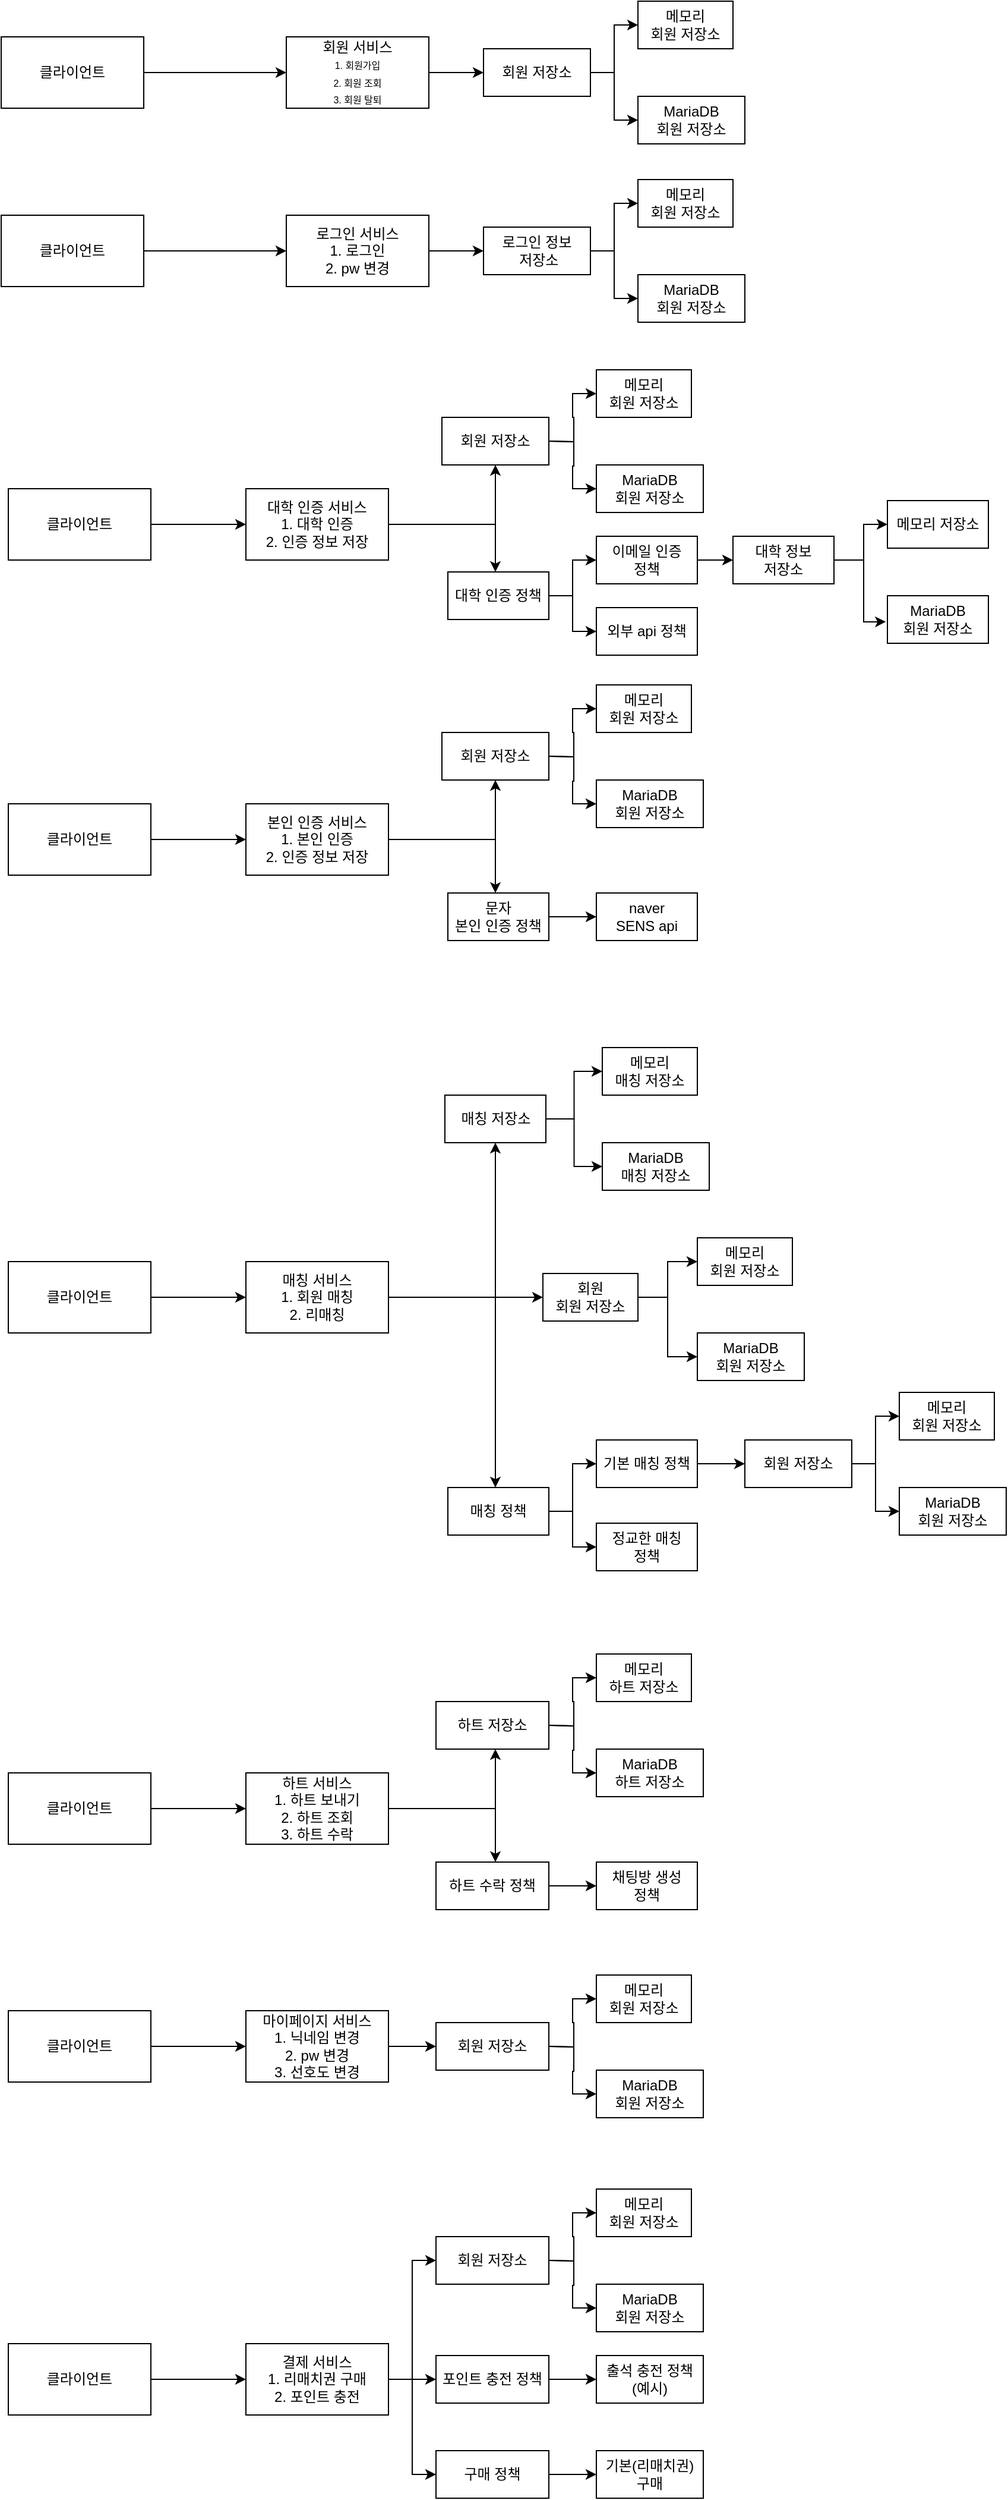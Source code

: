 <mxfile version="21.0.10" type="github">
  <diagram name="페이지-1" id="IaQ0nFC6grKGDQCxVfy8">
    <mxGraphModel dx="1154" dy="527" grid="1" gridSize="10" guides="1" tooltips="1" connect="1" arrows="1" fold="1" page="1" pageScale="1" pageWidth="827" pageHeight="1169" math="0" shadow="0">
      <root>
        <mxCell id="0" />
        <mxCell id="1" parent="0" />
        <mxCell id="eg75PlXAf295uik4Qz2r-2" style="edgeStyle=orthogonalEdgeStyle;rounded=0;orthogonalLoop=1;jettySize=auto;html=1;" parent="1" source="eg75PlXAf295uik4Qz2r-3" target="eg75PlXAf295uik4Qz2r-5" edge="1">
          <mxGeometry relative="1" as="geometry">
            <mxPoint x="314.0" y="70" as="targetPoint" />
          </mxGeometry>
        </mxCell>
        <mxCell id="eg75PlXAf295uik4Qz2r-3" value="클라이언트" style="rounded=0;whiteSpace=wrap;html=1;" parent="1" vertex="1">
          <mxGeometry x="34" y="40" width="120" height="60" as="geometry" />
        </mxCell>
        <mxCell id="eg75PlXAf295uik4Qz2r-4" style="edgeStyle=orthogonalEdgeStyle;rounded=0;orthogonalLoop=1;jettySize=auto;html=1;" parent="1" source="eg75PlXAf295uik4Qz2r-5" target="eg75PlXAf295uik4Qz2r-6" edge="1">
          <mxGeometry relative="1" as="geometry">
            <mxPoint x="514" y="70" as="targetPoint" />
          </mxGeometry>
        </mxCell>
        <mxCell id="eg75PlXAf295uik4Qz2r-5" value="회원 서비스&lt;br&gt;&lt;font style=&quot;font-size: 8px;&quot;&gt;1. 회원가입&lt;br style=&quot;font-size: 8px;&quot;&gt;2. 회원 조회&lt;br style=&quot;font-size: 8px;&quot;&gt;3. 회원 탈퇴&lt;/font&gt;" style="rounded=0;whiteSpace=wrap;html=1;" parent="1" vertex="1">
          <mxGeometry x="274.0" y="40" width="120" height="60" as="geometry" />
        </mxCell>
        <mxCell id="pke9fNTr7LH3xoYUGxx9-25" style="edgeStyle=orthogonalEdgeStyle;rounded=0;orthogonalLoop=1;jettySize=auto;html=1;entryX=0;entryY=0.5;entryDx=0;entryDy=0;" parent="1" source="eg75PlXAf295uik4Qz2r-6" target="eg75PlXAf295uik4Qz2r-10" edge="1">
          <mxGeometry relative="1" as="geometry" />
        </mxCell>
        <mxCell id="pke9fNTr7LH3xoYUGxx9-27" style="edgeStyle=orthogonalEdgeStyle;rounded=0;orthogonalLoop=1;jettySize=auto;html=1;entryX=0;entryY=0.5;entryDx=0;entryDy=0;" parent="1" source="eg75PlXAf295uik4Qz2r-6" target="eg75PlXAf295uik4Qz2r-8" edge="1">
          <mxGeometry relative="1" as="geometry" />
        </mxCell>
        <mxCell id="eg75PlXAf295uik4Qz2r-6" value="회원 저장소" style="rounded=0;whiteSpace=wrap;html=1;" parent="1" vertex="1">
          <mxGeometry x="440" y="50" width="90" height="40" as="geometry" />
        </mxCell>
        <mxCell id="eg75PlXAf295uik4Qz2r-8" value="MariaDB&lt;br&gt;회원 저장소" style="rounded=0;whiteSpace=wrap;html=1;" parent="1" vertex="1">
          <mxGeometry x="570" y="90" width="90" height="40" as="geometry" />
        </mxCell>
        <mxCell id="eg75PlXAf295uik4Qz2r-10" value="메모리&lt;br&gt;회원 저장소" style="rounded=0;whiteSpace=wrap;html=1;" parent="1" vertex="1">
          <mxGeometry x="570" y="10" width="80" height="40" as="geometry" />
        </mxCell>
        <mxCell id="pke9fNTr7LH3xoYUGxx9-28" style="edgeStyle=orthogonalEdgeStyle;rounded=0;orthogonalLoop=1;jettySize=auto;html=1;" parent="1" source="pke9fNTr7LH3xoYUGxx9-29" target="pke9fNTr7LH3xoYUGxx9-31" edge="1">
          <mxGeometry relative="1" as="geometry">
            <mxPoint x="314.0" y="220" as="targetPoint" />
          </mxGeometry>
        </mxCell>
        <mxCell id="pke9fNTr7LH3xoYUGxx9-29" value="클라이언트" style="rounded=0;whiteSpace=wrap;html=1;" parent="1" vertex="1">
          <mxGeometry x="34" y="190" width="120" height="60" as="geometry" />
        </mxCell>
        <mxCell id="pke9fNTr7LH3xoYUGxx9-30" style="edgeStyle=orthogonalEdgeStyle;rounded=0;orthogonalLoop=1;jettySize=auto;html=1;" parent="1" source="pke9fNTr7LH3xoYUGxx9-31" target="pke9fNTr7LH3xoYUGxx9-34" edge="1">
          <mxGeometry relative="1" as="geometry">
            <mxPoint x="514" y="220" as="targetPoint" />
          </mxGeometry>
        </mxCell>
        <mxCell id="pke9fNTr7LH3xoYUGxx9-31" value="로그인 서비스&lt;br&gt;1. 로그인&lt;br&gt;2. pw 변경" style="rounded=0;whiteSpace=wrap;html=1;" parent="1" vertex="1">
          <mxGeometry x="274.0" y="190" width="120" height="60" as="geometry" />
        </mxCell>
        <mxCell id="pke9fNTr7LH3xoYUGxx9-32" style="edgeStyle=orthogonalEdgeStyle;rounded=0;orthogonalLoop=1;jettySize=auto;html=1;entryX=0;entryY=0.5;entryDx=0;entryDy=0;" parent="1" source="pke9fNTr7LH3xoYUGxx9-34" target="pke9fNTr7LH3xoYUGxx9-36" edge="1">
          <mxGeometry relative="1" as="geometry" />
        </mxCell>
        <mxCell id="pke9fNTr7LH3xoYUGxx9-33" style="edgeStyle=orthogonalEdgeStyle;rounded=0;orthogonalLoop=1;jettySize=auto;html=1;entryX=0;entryY=0.5;entryDx=0;entryDy=0;" parent="1" source="pke9fNTr7LH3xoYUGxx9-34" target="pke9fNTr7LH3xoYUGxx9-35" edge="1">
          <mxGeometry relative="1" as="geometry" />
        </mxCell>
        <mxCell id="pke9fNTr7LH3xoYUGxx9-34" value="로그인 정보&lt;br&gt;&amp;nbsp;저장소" style="rounded=0;whiteSpace=wrap;html=1;" parent="1" vertex="1">
          <mxGeometry x="440" y="200" width="90" height="40" as="geometry" />
        </mxCell>
        <mxCell id="pke9fNTr7LH3xoYUGxx9-35" value="MariaDB&lt;br&gt;회원 저장소" style="rounded=0;whiteSpace=wrap;html=1;" parent="1" vertex="1">
          <mxGeometry x="570" y="240" width="90" height="40" as="geometry" />
        </mxCell>
        <mxCell id="pke9fNTr7LH3xoYUGxx9-36" value="메모리&lt;br&gt;회원 저장소" style="rounded=0;whiteSpace=wrap;html=1;" parent="1" vertex="1">
          <mxGeometry x="570" y="160" width="80" height="40" as="geometry" />
        </mxCell>
        <mxCell id="pke9fNTr7LH3xoYUGxx9-37" style="edgeStyle=orthogonalEdgeStyle;rounded=0;orthogonalLoop=1;jettySize=auto;html=1;" parent="1" source="pke9fNTr7LH3xoYUGxx9-38" target="pke9fNTr7LH3xoYUGxx9-40" edge="1">
          <mxGeometry relative="1" as="geometry">
            <mxPoint x="320.0" y="450" as="targetPoint" />
          </mxGeometry>
        </mxCell>
        <mxCell id="pke9fNTr7LH3xoYUGxx9-38" value="클라이언트" style="rounded=0;whiteSpace=wrap;html=1;" parent="1" vertex="1">
          <mxGeometry x="40" y="420" width="120" height="60" as="geometry" />
        </mxCell>
        <mxCell id="pke9fNTr7LH3xoYUGxx9-47" value="" style="edgeStyle=orthogonalEdgeStyle;rounded=0;orthogonalLoop=1;jettySize=auto;html=1;" parent="1" source="pke9fNTr7LH3xoYUGxx9-40" target="pke9fNTr7LH3xoYUGxx9-46" edge="1">
          <mxGeometry relative="1" as="geometry">
            <Array as="points">
              <mxPoint x="450" y="450" />
            </Array>
          </mxGeometry>
        </mxCell>
        <mxCell id="pke9fNTr7LH3xoYUGxx9-50" style="edgeStyle=orthogonalEdgeStyle;rounded=0;orthogonalLoop=1;jettySize=auto;html=1;" parent="1" source="pke9fNTr7LH3xoYUGxx9-40" edge="1">
          <mxGeometry relative="1" as="geometry">
            <mxPoint x="450" y="400" as="targetPoint" />
            <Array as="points">
              <mxPoint x="450" y="450" />
            </Array>
          </mxGeometry>
        </mxCell>
        <mxCell id="pke9fNTr7LH3xoYUGxx9-40" value="대학 인증 서비스&lt;br&gt;1. 대학 인증&lt;br&gt;2. 인증 정보 저장" style="rounded=0;whiteSpace=wrap;html=1;" parent="1" vertex="1">
          <mxGeometry x="240.0" y="420" width="120" height="60" as="geometry" />
        </mxCell>
        <mxCell id="pke9fNTr7LH3xoYUGxx9-54" style="edgeStyle=orthogonalEdgeStyle;rounded=0;orthogonalLoop=1;jettySize=auto;html=1;entryX=0;entryY=0.5;entryDx=0;entryDy=0;" parent="1" source="pke9fNTr7LH3xoYUGxx9-46" target="pke9fNTr7LH3xoYUGxx9-56" edge="1">
          <mxGeometry relative="1" as="geometry">
            <mxPoint x="560" y="510" as="targetPoint" />
          </mxGeometry>
        </mxCell>
        <mxCell id="pke9fNTr7LH3xoYUGxx9-65" style="edgeStyle=orthogonalEdgeStyle;rounded=0;orthogonalLoop=1;jettySize=auto;html=1;entryX=0;entryY=0.5;entryDx=0;entryDy=0;" parent="1" source="pke9fNTr7LH3xoYUGxx9-46" target="pke9fNTr7LH3xoYUGxx9-64" edge="1">
          <mxGeometry relative="1" as="geometry" />
        </mxCell>
        <mxCell id="pke9fNTr7LH3xoYUGxx9-46" value="대학 인증 정책" style="rounded=0;whiteSpace=wrap;html=1;" parent="1" vertex="1">
          <mxGeometry x="410" y="490" width="85" height="40" as="geometry" />
        </mxCell>
        <mxCell id="pke9fNTr7LH3xoYUGxx9-51" value="회원 저장소" style="rounded=0;whiteSpace=wrap;html=1;" parent="1" vertex="1">
          <mxGeometry x="405" y="360" width="90" height="40" as="geometry" />
        </mxCell>
        <mxCell id="pke9fNTr7LH3xoYUGxx9-58" style="edgeStyle=orthogonalEdgeStyle;rounded=0;orthogonalLoop=1;jettySize=auto;html=1;entryX=0;entryY=0.5;entryDx=0;entryDy=0;" parent="1" source="pke9fNTr7LH3xoYUGxx9-56" target="pke9fNTr7LH3xoYUGxx9-57" edge="1">
          <mxGeometry relative="1" as="geometry" />
        </mxCell>
        <mxCell id="pke9fNTr7LH3xoYUGxx9-56" value="이메일 인증 &lt;br&gt;정책" style="rounded=0;whiteSpace=wrap;html=1;" parent="1" vertex="1">
          <mxGeometry x="535" y="460" width="85" height="40" as="geometry" />
        </mxCell>
        <mxCell id="pke9fNTr7LH3xoYUGxx9-71" style="edgeStyle=orthogonalEdgeStyle;rounded=0;orthogonalLoop=1;jettySize=auto;html=1;entryX=0;entryY=0.5;entryDx=0;entryDy=0;" parent="1" source="pke9fNTr7LH3xoYUGxx9-57" target="pke9fNTr7LH3xoYUGxx9-70" edge="1">
          <mxGeometry relative="1" as="geometry">
            <Array as="points">
              <mxPoint x="760" y="480" />
              <mxPoint x="760" y="450" />
            </Array>
          </mxGeometry>
        </mxCell>
        <mxCell id="pke9fNTr7LH3xoYUGxx9-57" value="대학 정보 &lt;br&gt;저장소" style="rounded=0;whiteSpace=wrap;html=1;" parent="1" vertex="1">
          <mxGeometry x="650" y="460" width="85" height="40" as="geometry" />
        </mxCell>
        <mxCell id="pke9fNTr7LH3xoYUGxx9-64" value="외부 api 정책" style="rounded=0;whiteSpace=wrap;html=1;" parent="1" vertex="1">
          <mxGeometry x="535" y="520" width="85" height="40" as="geometry" />
        </mxCell>
        <mxCell id="pke9fNTr7LH3xoYUGxx9-66" style="edgeStyle=orthogonalEdgeStyle;rounded=0;orthogonalLoop=1;jettySize=auto;html=1;entryX=0;entryY=0.5;entryDx=0;entryDy=0;" parent="1" target="pke9fNTr7LH3xoYUGxx9-69" edge="1">
          <mxGeometry relative="1" as="geometry">
            <mxPoint x="495" y="380" as="sourcePoint" />
          </mxGeometry>
        </mxCell>
        <mxCell id="pke9fNTr7LH3xoYUGxx9-67" style="edgeStyle=orthogonalEdgeStyle;rounded=0;orthogonalLoop=1;jettySize=auto;html=1;entryX=0;entryY=0.5;entryDx=0;entryDy=0;" parent="1" target="pke9fNTr7LH3xoYUGxx9-68" edge="1">
          <mxGeometry relative="1" as="geometry">
            <mxPoint x="495" y="380" as="sourcePoint" />
          </mxGeometry>
        </mxCell>
        <mxCell id="pke9fNTr7LH3xoYUGxx9-68" value="MariaDB&lt;br&gt;회원 저장소" style="rounded=0;whiteSpace=wrap;html=1;" parent="1" vertex="1">
          <mxGeometry x="535" y="400" width="90" height="40" as="geometry" />
        </mxCell>
        <mxCell id="pke9fNTr7LH3xoYUGxx9-69" value="메모리&lt;br&gt;회원 저장소" style="rounded=0;whiteSpace=wrap;html=1;" parent="1" vertex="1">
          <mxGeometry x="535" y="320" width="80" height="40" as="geometry" />
        </mxCell>
        <mxCell id="pke9fNTr7LH3xoYUGxx9-70" value="메모리 저장소" style="rounded=0;whiteSpace=wrap;html=1;" parent="1" vertex="1">
          <mxGeometry x="780" y="430" width="85" height="40" as="geometry" />
        </mxCell>
        <mxCell id="pke9fNTr7LH3xoYUGxx9-73" style="edgeStyle=orthogonalEdgeStyle;rounded=0;orthogonalLoop=1;jettySize=auto;html=1;" parent="1" source="pke9fNTr7LH3xoYUGxx9-74" target="pke9fNTr7LH3xoYUGxx9-77" edge="1">
          <mxGeometry relative="1" as="geometry">
            <mxPoint x="320.0" y="715" as="targetPoint" />
          </mxGeometry>
        </mxCell>
        <mxCell id="pke9fNTr7LH3xoYUGxx9-74" value="클라이언트" style="rounded=0;whiteSpace=wrap;html=1;" parent="1" vertex="1">
          <mxGeometry x="40" y="685" width="120" height="60" as="geometry" />
        </mxCell>
        <mxCell id="pke9fNTr7LH3xoYUGxx9-75" value="" style="edgeStyle=orthogonalEdgeStyle;rounded=0;orthogonalLoop=1;jettySize=auto;html=1;" parent="1" source="pke9fNTr7LH3xoYUGxx9-77" target="pke9fNTr7LH3xoYUGxx9-80" edge="1">
          <mxGeometry relative="1" as="geometry">
            <Array as="points">
              <mxPoint x="450" y="715" />
            </Array>
          </mxGeometry>
        </mxCell>
        <mxCell id="pke9fNTr7LH3xoYUGxx9-76" style="edgeStyle=orthogonalEdgeStyle;rounded=0;orthogonalLoop=1;jettySize=auto;html=1;" parent="1" source="pke9fNTr7LH3xoYUGxx9-77" edge="1">
          <mxGeometry relative="1" as="geometry">
            <mxPoint x="450" y="665" as="targetPoint" />
            <Array as="points">
              <mxPoint x="450" y="715" />
            </Array>
          </mxGeometry>
        </mxCell>
        <mxCell id="pke9fNTr7LH3xoYUGxx9-77" value="본인 인증 서비스&lt;br&gt;1. 본인 인증&lt;br&gt;2. 인증 정보 저장" style="rounded=0;whiteSpace=wrap;html=1;" parent="1" vertex="1">
          <mxGeometry x="240.0" y="685" width="120" height="60" as="geometry" />
        </mxCell>
        <mxCell id="pke9fNTr7LH3xoYUGxx9-78" style="edgeStyle=orthogonalEdgeStyle;rounded=0;orthogonalLoop=1;jettySize=auto;html=1;entryX=0;entryY=0.5;entryDx=0;entryDy=0;" parent="1" source="pke9fNTr7LH3xoYUGxx9-80" target="pke9fNTr7LH3xoYUGxx9-83" edge="1">
          <mxGeometry relative="1" as="geometry">
            <mxPoint x="560" y="775" as="targetPoint" />
          </mxGeometry>
        </mxCell>
        <mxCell id="pke9fNTr7LH3xoYUGxx9-80" value="문자&lt;br&gt;본인 인증 정책" style="rounded=0;whiteSpace=wrap;html=1;" parent="1" vertex="1">
          <mxGeometry x="410" y="760" width="85" height="40" as="geometry" />
        </mxCell>
        <mxCell id="pke9fNTr7LH3xoYUGxx9-81" value="회원 저장소" style="rounded=0;whiteSpace=wrap;html=1;" parent="1" vertex="1">
          <mxGeometry x="405" y="625" width="90" height="40" as="geometry" />
        </mxCell>
        <mxCell id="pke9fNTr7LH3xoYUGxx9-83" value="naver&lt;br&gt;SENS api" style="rounded=0;whiteSpace=wrap;html=1;" parent="1" vertex="1">
          <mxGeometry x="535" y="760" width="85" height="40" as="geometry" />
        </mxCell>
        <mxCell id="pke9fNTr7LH3xoYUGxx9-88" style="edgeStyle=orthogonalEdgeStyle;rounded=0;orthogonalLoop=1;jettySize=auto;html=1;entryX=0;entryY=0.5;entryDx=0;entryDy=0;" parent="1" target="pke9fNTr7LH3xoYUGxx9-91" edge="1">
          <mxGeometry relative="1" as="geometry">
            <mxPoint x="495" y="645" as="sourcePoint" />
          </mxGeometry>
        </mxCell>
        <mxCell id="pke9fNTr7LH3xoYUGxx9-89" style="edgeStyle=orthogonalEdgeStyle;rounded=0;orthogonalLoop=1;jettySize=auto;html=1;entryX=0;entryY=0.5;entryDx=0;entryDy=0;" parent="1" target="pke9fNTr7LH3xoYUGxx9-90" edge="1">
          <mxGeometry relative="1" as="geometry">
            <mxPoint x="495" y="645" as="sourcePoint" />
          </mxGeometry>
        </mxCell>
        <mxCell id="pke9fNTr7LH3xoYUGxx9-90" value="MariaDB&lt;br&gt;회원 저장소" style="rounded=0;whiteSpace=wrap;html=1;" parent="1" vertex="1">
          <mxGeometry x="535" y="665" width="90" height="40" as="geometry" />
        </mxCell>
        <mxCell id="pke9fNTr7LH3xoYUGxx9-91" value="메모리&lt;br&gt;회원 저장소" style="rounded=0;whiteSpace=wrap;html=1;" parent="1" vertex="1">
          <mxGeometry x="535" y="585" width="80" height="40" as="geometry" />
        </mxCell>
        <mxCell id="8y2OHgFhRxUhLRQ5Q3VP-16" style="edgeStyle=orthogonalEdgeStyle;rounded=0;orthogonalLoop=1;jettySize=auto;html=1;" edge="1" source="8y2OHgFhRxUhLRQ5Q3VP-17" target="8y2OHgFhRxUhLRQ5Q3VP-20" parent="1">
          <mxGeometry relative="1" as="geometry">
            <mxPoint x="320.0" y="1100" as="targetPoint" />
          </mxGeometry>
        </mxCell>
        <mxCell id="8y2OHgFhRxUhLRQ5Q3VP-17" value="클라이언트" style="rounded=0;whiteSpace=wrap;html=1;" vertex="1" parent="1">
          <mxGeometry x="40" y="1070" width="120" height="60" as="geometry" />
        </mxCell>
        <mxCell id="8y2OHgFhRxUhLRQ5Q3VP-126" style="edgeStyle=orthogonalEdgeStyle;rounded=0;orthogonalLoop=1;jettySize=auto;html=1;exitX=1;exitY=0.5;exitDx=0;exitDy=0;entryX=0;entryY=0.5;entryDx=0;entryDy=0;" edge="1" parent="1" source="8y2OHgFhRxUhLRQ5Q3VP-20" target="8y2OHgFhRxUhLRQ5Q3VP-125">
          <mxGeometry relative="1" as="geometry" />
        </mxCell>
        <mxCell id="8y2OHgFhRxUhLRQ5Q3VP-138" style="edgeStyle=orthogonalEdgeStyle;rounded=0;orthogonalLoop=1;jettySize=auto;html=1;exitX=1;exitY=0.5;exitDx=0;exitDy=0;entryX=0.5;entryY=1;entryDx=0;entryDy=0;" edge="1" parent="1" source="8y2OHgFhRxUhLRQ5Q3VP-20" target="8y2OHgFhRxUhLRQ5Q3VP-106">
          <mxGeometry relative="1" as="geometry">
            <Array as="points">
              <mxPoint x="450" y="1100" />
            </Array>
          </mxGeometry>
        </mxCell>
        <mxCell id="8y2OHgFhRxUhLRQ5Q3VP-140" style="edgeStyle=orthogonalEdgeStyle;rounded=0;orthogonalLoop=1;jettySize=auto;html=1;exitX=1;exitY=0.5;exitDx=0;exitDy=0;" edge="1" parent="1" source="8y2OHgFhRxUhLRQ5Q3VP-20" target="8y2OHgFhRxUhLRQ5Q3VP-80">
          <mxGeometry relative="1" as="geometry">
            <Array as="points">
              <mxPoint x="450" y="1100" />
            </Array>
          </mxGeometry>
        </mxCell>
        <mxCell id="8y2OHgFhRxUhLRQ5Q3VP-20" value="매칭 서비스&lt;br&gt;1. 회원 매칭&lt;br&gt;2. 리매칭" style="rounded=0;whiteSpace=wrap;html=1;" vertex="1" parent="1">
          <mxGeometry x="240.0" y="1070" width="120" height="60" as="geometry" />
        </mxCell>
        <mxCell id="8y2OHgFhRxUhLRQ5Q3VP-59" value="MariaDB&lt;br&gt;회원 저장소" style="rounded=0;whiteSpace=wrap;html=1;" vertex="1" parent="1">
          <mxGeometry x="780" y="510" width="85" height="40" as="geometry" />
        </mxCell>
        <mxCell id="8y2OHgFhRxUhLRQ5Q3VP-72" style="edgeStyle=orthogonalEdgeStyle;rounded=0;orthogonalLoop=1;jettySize=auto;html=1;entryX=-0.016;entryY=0.547;entryDx=0;entryDy=0;entryPerimeter=0;" edge="1" parent="1" target="8y2OHgFhRxUhLRQ5Q3VP-59">
          <mxGeometry relative="1" as="geometry">
            <mxPoint x="735" y="480" as="sourcePoint" />
            <mxPoint x="775" y="510" as="targetPoint" />
            <Array as="points">
              <mxPoint x="760" y="480" />
              <mxPoint x="760" y="532" />
              <mxPoint x="770" y="532" />
            </Array>
          </mxGeometry>
        </mxCell>
        <mxCell id="8y2OHgFhRxUhLRQ5Q3VP-79" style="edgeStyle=orthogonalEdgeStyle;rounded=0;orthogonalLoop=1;jettySize=auto;html=1;entryX=0;entryY=0.5;entryDx=0;entryDy=0;" edge="1" source="8y2OHgFhRxUhLRQ5Q3VP-80" target="8y2OHgFhRxUhLRQ5Q3VP-81" parent="1">
          <mxGeometry relative="1" as="geometry">
            <mxPoint x="560" y="1265" as="targetPoint" />
          </mxGeometry>
        </mxCell>
        <mxCell id="8y2OHgFhRxUhLRQ5Q3VP-102" style="edgeStyle=orthogonalEdgeStyle;rounded=0;orthogonalLoop=1;jettySize=auto;html=1;exitX=1;exitY=0.5;exitDx=0;exitDy=0;entryX=0;entryY=0.5;entryDx=0;entryDy=0;" edge="1" parent="1" source="8y2OHgFhRxUhLRQ5Q3VP-80" target="8y2OHgFhRxUhLRQ5Q3VP-90">
          <mxGeometry relative="1" as="geometry" />
        </mxCell>
        <mxCell id="8y2OHgFhRxUhLRQ5Q3VP-80" value="매칭 정책" style="rounded=0;whiteSpace=wrap;html=1;" vertex="1" parent="1">
          <mxGeometry x="410" y="1260" width="85" height="40" as="geometry" />
        </mxCell>
        <mxCell id="8y2OHgFhRxUhLRQ5Q3VP-81" value="정교한 매칭 &lt;br&gt;정책" style="rounded=0;whiteSpace=wrap;html=1;" vertex="1" parent="1">
          <mxGeometry x="535" y="1290" width="85" height="40" as="geometry" />
        </mxCell>
        <mxCell id="8y2OHgFhRxUhLRQ5Q3VP-109" style="edgeStyle=orthogonalEdgeStyle;rounded=0;orthogonalLoop=1;jettySize=auto;html=1;exitX=1;exitY=0.5;exitDx=0;exitDy=0;entryX=0;entryY=0.5;entryDx=0;entryDy=0;" edge="1" parent="1" source="8y2OHgFhRxUhLRQ5Q3VP-90">
          <mxGeometry relative="1" as="geometry">
            <mxPoint x="660.0" y="1240" as="targetPoint" />
          </mxGeometry>
        </mxCell>
        <mxCell id="8y2OHgFhRxUhLRQ5Q3VP-90" value="기본 매칭 정책" style="rounded=0;whiteSpace=wrap;html=1;" vertex="1" parent="1">
          <mxGeometry x="535" y="1220" width="85" height="40" as="geometry" />
        </mxCell>
        <mxCell id="8y2OHgFhRxUhLRQ5Q3VP-121" style="edgeStyle=orthogonalEdgeStyle;rounded=0;orthogonalLoop=1;jettySize=auto;html=1;exitX=1;exitY=0.5;exitDx=0;exitDy=0;entryX=0;entryY=0.5;entryDx=0;entryDy=0;" edge="1" parent="1" source="8y2OHgFhRxUhLRQ5Q3VP-106" target="8y2OHgFhRxUhLRQ5Q3VP-120">
          <mxGeometry relative="1" as="geometry" />
        </mxCell>
        <mxCell id="8y2OHgFhRxUhLRQ5Q3VP-122" style="edgeStyle=orthogonalEdgeStyle;rounded=0;orthogonalLoop=1;jettySize=auto;html=1;exitX=1;exitY=0.5;exitDx=0;exitDy=0;entryX=0;entryY=0.5;entryDx=0;entryDy=0;" edge="1" parent="1" source="8y2OHgFhRxUhLRQ5Q3VP-106" target="8y2OHgFhRxUhLRQ5Q3VP-119">
          <mxGeometry relative="1" as="geometry" />
        </mxCell>
        <mxCell id="8y2OHgFhRxUhLRQ5Q3VP-106" value="매칭 저장소" style="rounded=0;whiteSpace=wrap;html=1;" vertex="1" parent="1">
          <mxGeometry x="407.5" y="930" width="85" height="40" as="geometry" />
        </mxCell>
        <mxCell id="8y2OHgFhRxUhLRQ5Q3VP-112" value="메모리&lt;br&gt;회원 저장소" style="rounded=0;whiteSpace=wrap;html=1;" vertex="1" parent="1">
          <mxGeometry x="570" y="10" width="80" height="40" as="geometry" />
        </mxCell>
        <mxCell id="8y2OHgFhRxUhLRQ5Q3VP-113" style="edgeStyle=orthogonalEdgeStyle;rounded=0;orthogonalLoop=1;jettySize=auto;html=1;entryX=0;entryY=0.5;entryDx=0;entryDy=0;" edge="1" parent="1" source="8y2OHgFhRxUhLRQ5Q3VP-115" target="8y2OHgFhRxUhLRQ5Q3VP-117">
          <mxGeometry relative="1" as="geometry" />
        </mxCell>
        <mxCell id="8y2OHgFhRxUhLRQ5Q3VP-114" style="edgeStyle=orthogonalEdgeStyle;rounded=0;orthogonalLoop=1;jettySize=auto;html=1;entryX=0;entryY=0.5;entryDx=0;entryDy=0;" edge="1" parent="1" source="8y2OHgFhRxUhLRQ5Q3VP-115" target="8y2OHgFhRxUhLRQ5Q3VP-116">
          <mxGeometry relative="1" as="geometry" />
        </mxCell>
        <mxCell id="8y2OHgFhRxUhLRQ5Q3VP-115" value="회원 저장소" style="rounded=0;whiteSpace=wrap;html=1;" vertex="1" parent="1">
          <mxGeometry x="660" y="1220" width="90" height="40" as="geometry" />
        </mxCell>
        <mxCell id="8y2OHgFhRxUhLRQ5Q3VP-116" value="MariaDB&lt;br&gt;회원 저장소" style="rounded=0;whiteSpace=wrap;html=1;" vertex="1" parent="1">
          <mxGeometry x="790" y="1260" width="90" height="40" as="geometry" />
        </mxCell>
        <mxCell id="8y2OHgFhRxUhLRQ5Q3VP-117" value="메모리&lt;br&gt;회원 저장소" style="rounded=0;whiteSpace=wrap;html=1;" vertex="1" parent="1">
          <mxGeometry x="790" y="1180" width="80" height="40" as="geometry" />
        </mxCell>
        <mxCell id="8y2OHgFhRxUhLRQ5Q3VP-118" value="메모리&lt;br&gt;회원 저장소" style="rounded=0;whiteSpace=wrap;html=1;" vertex="1" parent="1">
          <mxGeometry x="790" y="1180" width="80" height="40" as="geometry" />
        </mxCell>
        <mxCell id="8y2OHgFhRxUhLRQ5Q3VP-119" value="MariaDB&lt;br&gt;매칭 저장소" style="rounded=0;whiteSpace=wrap;html=1;" vertex="1" parent="1">
          <mxGeometry x="540" y="970" width="90" height="40" as="geometry" />
        </mxCell>
        <mxCell id="8y2OHgFhRxUhLRQ5Q3VP-120" value="메모리&lt;br&gt;매칭 저장소" style="rounded=0;whiteSpace=wrap;html=1;" vertex="1" parent="1">
          <mxGeometry x="540" y="890" width="80" height="40" as="geometry" />
        </mxCell>
        <mxCell id="8y2OHgFhRxUhLRQ5Q3VP-135" style="edgeStyle=orthogonalEdgeStyle;rounded=0;orthogonalLoop=1;jettySize=auto;html=1;exitX=1;exitY=0.5;exitDx=0;exitDy=0;entryX=0;entryY=0.5;entryDx=0;entryDy=0;" edge="1" parent="1" source="8y2OHgFhRxUhLRQ5Q3VP-125" target="8y2OHgFhRxUhLRQ5Q3VP-133">
          <mxGeometry relative="1" as="geometry" />
        </mxCell>
        <mxCell id="8y2OHgFhRxUhLRQ5Q3VP-136" style="edgeStyle=orthogonalEdgeStyle;rounded=0;orthogonalLoop=1;jettySize=auto;html=1;exitX=1;exitY=0.5;exitDx=0;exitDy=0;entryX=0;entryY=0.5;entryDx=0;entryDy=0;" edge="1" parent="1" source="8y2OHgFhRxUhLRQ5Q3VP-125" target="8y2OHgFhRxUhLRQ5Q3VP-134">
          <mxGeometry relative="1" as="geometry" />
        </mxCell>
        <mxCell id="8y2OHgFhRxUhLRQ5Q3VP-125" value="회원&lt;br&gt;회원 저장소" style="rounded=0;whiteSpace=wrap;html=1;" vertex="1" parent="1">
          <mxGeometry x="490" y="1080" width="80" height="40" as="geometry" />
        </mxCell>
        <mxCell id="8y2OHgFhRxUhLRQ5Q3VP-133" value="메모리&lt;br&gt;회원 저장소" style="rounded=0;whiteSpace=wrap;html=1;" vertex="1" parent="1">
          <mxGeometry x="620" y="1050" width="80" height="40" as="geometry" />
        </mxCell>
        <mxCell id="8y2OHgFhRxUhLRQ5Q3VP-134" value="MariaDB&lt;br&gt;회원 저장소" style="rounded=0;whiteSpace=wrap;html=1;" vertex="1" parent="1">
          <mxGeometry x="620" y="1130" width="90" height="40" as="geometry" />
        </mxCell>
        <mxCell id="8y2OHgFhRxUhLRQ5Q3VP-141" style="edgeStyle=orthogonalEdgeStyle;rounded=0;orthogonalLoop=1;jettySize=auto;html=1;" edge="1" source="8y2OHgFhRxUhLRQ5Q3VP-142" target="8y2OHgFhRxUhLRQ5Q3VP-145" parent="1">
          <mxGeometry relative="1" as="geometry">
            <mxPoint x="320.0" y="1530" as="targetPoint" />
          </mxGeometry>
        </mxCell>
        <mxCell id="8y2OHgFhRxUhLRQ5Q3VP-142" value="클라이언트" style="rounded=0;whiteSpace=wrap;html=1;" vertex="1" parent="1">
          <mxGeometry x="40" y="1500" width="120" height="60" as="geometry" />
        </mxCell>
        <mxCell id="8y2OHgFhRxUhLRQ5Q3VP-143" value="" style="edgeStyle=orthogonalEdgeStyle;rounded=0;orthogonalLoop=1;jettySize=auto;html=1;" edge="1" source="8y2OHgFhRxUhLRQ5Q3VP-145" target="8y2OHgFhRxUhLRQ5Q3VP-147" parent="1">
          <mxGeometry relative="1" as="geometry">
            <Array as="points">
              <mxPoint x="450" y="1530" />
            </Array>
          </mxGeometry>
        </mxCell>
        <mxCell id="8y2OHgFhRxUhLRQ5Q3VP-144" style="edgeStyle=orthogonalEdgeStyle;rounded=0;orthogonalLoop=1;jettySize=auto;html=1;" edge="1" source="8y2OHgFhRxUhLRQ5Q3VP-145" parent="1">
          <mxGeometry relative="1" as="geometry">
            <mxPoint x="450" y="1480" as="targetPoint" />
            <Array as="points">
              <mxPoint x="450" y="1530" />
            </Array>
          </mxGeometry>
        </mxCell>
        <mxCell id="8y2OHgFhRxUhLRQ5Q3VP-145" value="하트 서비스&lt;br&gt;1. 하트 보내기&lt;br&gt;2. 하트 조회&lt;br&gt;3. 하트 수락" style="rounded=0;whiteSpace=wrap;html=1;" vertex="1" parent="1">
          <mxGeometry x="240.0" y="1500" width="120" height="60" as="geometry" />
        </mxCell>
        <mxCell id="8y2OHgFhRxUhLRQ5Q3VP-146" style="edgeStyle=orthogonalEdgeStyle;rounded=0;orthogonalLoop=1;jettySize=auto;html=1;entryX=0;entryY=0.5;entryDx=0;entryDy=0;" edge="1" source="8y2OHgFhRxUhLRQ5Q3VP-147" target="8y2OHgFhRxUhLRQ5Q3VP-149" parent="1">
          <mxGeometry relative="1" as="geometry">
            <mxPoint x="560" y="1590" as="targetPoint" />
          </mxGeometry>
        </mxCell>
        <mxCell id="8y2OHgFhRxUhLRQ5Q3VP-147" value="하트 수락 정책" style="rounded=0;whiteSpace=wrap;html=1;" vertex="1" parent="1">
          <mxGeometry x="400" y="1575" width="95" height="40" as="geometry" />
        </mxCell>
        <mxCell id="8y2OHgFhRxUhLRQ5Q3VP-148" value="하트 저장소" style="rounded=0;whiteSpace=wrap;html=1;" vertex="1" parent="1">
          <mxGeometry x="400" y="1440" width="95" height="40" as="geometry" />
        </mxCell>
        <mxCell id="8y2OHgFhRxUhLRQ5Q3VP-149" value="채팅방 생성&lt;br&gt;정책" style="rounded=0;whiteSpace=wrap;html=1;" vertex="1" parent="1">
          <mxGeometry x="535" y="1575" width="85" height="40" as="geometry" />
        </mxCell>
        <mxCell id="8y2OHgFhRxUhLRQ5Q3VP-150" style="edgeStyle=orthogonalEdgeStyle;rounded=0;orthogonalLoop=1;jettySize=auto;html=1;entryX=0;entryY=0.5;entryDx=0;entryDy=0;" edge="1" target="8y2OHgFhRxUhLRQ5Q3VP-153" parent="1">
          <mxGeometry relative="1" as="geometry">
            <mxPoint x="495" y="1460" as="sourcePoint" />
          </mxGeometry>
        </mxCell>
        <mxCell id="8y2OHgFhRxUhLRQ5Q3VP-151" style="edgeStyle=orthogonalEdgeStyle;rounded=0;orthogonalLoop=1;jettySize=auto;html=1;entryX=0;entryY=0.5;entryDx=0;entryDy=0;" edge="1" target="8y2OHgFhRxUhLRQ5Q3VP-152" parent="1">
          <mxGeometry relative="1" as="geometry">
            <mxPoint x="495" y="1460" as="sourcePoint" />
          </mxGeometry>
        </mxCell>
        <mxCell id="8y2OHgFhRxUhLRQ5Q3VP-152" value="MariaDB&lt;br&gt;하트 저장소" style="rounded=0;whiteSpace=wrap;html=1;" vertex="1" parent="1">
          <mxGeometry x="535" y="1480" width="90" height="40" as="geometry" />
        </mxCell>
        <mxCell id="8y2OHgFhRxUhLRQ5Q3VP-153" value="메모리&lt;br&gt;하트 저장소" style="rounded=0;whiteSpace=wrap;html=1;" vertex="1" parent="1">
          <mxGeometry x="535" y="1400" width="80" height="40" as="geometry" />
        </mxCell>
        <mxCell id="8y2OHgFhRxUhLRQ5Q3VP-154" style="edgeStyle=orthogonalEdgeStyle;rounded=0;orthogonalLoop=1;jettySize=auto;html=1;" edge="1" source="8y2OHgFhRxUhLRQ5Q3VP-155" target="8y2OHgFhRxUhLRQ5Q3VP-158" parent="1">
          <mxGeometry relative="1" as="geometry">
            <mxPoint x="320.0" y="1730" as="targetPoint" />
          </mxGeometry>
        </mxCell>
        <mxCell id="8y2OHgFhRxUhLRQ5Q3VP-155" value="클라이언트" style="rounded=0;whiteSpace=wrap;html=1;" vertex="1" parent="1">
          <mxGeometry x="40" y="1700" width="120" height="60" as="geometry" />
        </mxCell>
        <mxCell id="8y2OHgFhRxUhLRQ5Q3VP-167" style="edgeStyle=orthogonalEdgeStyle;rounded=0;orthogonalLoop=1;jettySize=auto;html=1;exitX=1;exitY=0.5;exitDx=0;exitDy=0;entryX=0;entryY=0.5;entryDx=0;entryDy=0;" edge="1" parent="1" source="8y2OHgFhRxUhLRQ5Q3VP-158" target="8y2OHgFhRxUhLRQ5Q3VP-161">
          <mxGeometry relative="1" as="geometry" />
        </mxCell>
        <mxCell id="8y2OHgFhRxUhLRQ5Q3VP-158" value="마이페이지 서비스&lt;br&gt;1. 닉네임 변경&lt;br&gt;2. pw 변경&lt;br&gt;3. 선호도 변경" style="rounded=0;whiteSpace=wrap;html=1;" vertex="1" parent="1">
          <mxGeometry x="240.0" y="1700" width="120" height="60" as="geometry" />
        </mxCell>
        <mxCell id="8y2OHgFhRxUhLRQ5Q3VP-161" value="회원 저장소" style="rounded=0;whiteSpace=wrap;html=1;" vertex="1" parent="1">
          <mxGeometry x="400" y="1710" width="95" height="40" as="geometry" />
        </mxCell>
        <mxCell id="8y2OHgFhRxUhLRQ5Q3VP-163" style="edgeStyle=orthogonalEdgeStyle;rounded=0;orthogonalLoop=1;jettySize=auto;html=1;entryX=0;entryY=0.5;entryDx=0;entryDy=0;" edge="1" target="8y2OHgFhRxUhLRQ5Q3VP-166" parent="1">
          <mxGeometry relative="1" as="geometry">
            <mxPoint x="495" y="1730" as="sourcePoint" />
          </mxGeometry>
        </mxCell>
        <mxCell id="8y2OHgFhRxUhLRQ5Q3VP-164" style="edgeStyle=orthogonalEdgeStyle;rounded=0;orthogonalLoop=1;jettySize=auto;html=1;entryX=0;entryY=0.5;entryDx=0;entryDy=0;" edge="1" target="8y2OHgFhRxUhLRQ5Q3VP-165" parent="1">
          <mxGeometry relative="1" as="geometry">
            <mxPoint x="495" y="1730" as="sourcePoint" />
          </mxGeometry>
        </mxCell>
        <mxCell id="8y2OHgFhRxUhLRQ5Q3VP-165" value="MariaDB&lt;br&gt;회원 저장소" style="rounded=0;whiteSpace=wrap;html=1;" vertex="1" parent="1">
          <mxGeometry x="535" y="1750" width="90" height="40" as="geometry" />
        </mxCell>
        <mxCell id="8y2OHgFhRxUhLRQ5Q3VP-166" value="메모리&lt;br&gt;회원 저장소" style="rounded=0;whiteSpace=wrap;html=1;" vertex="1" parent="1">
          <mxGeometry x="535" y="1670" width="80" height="40" as="geometry" />
        </mxCell>
        <mxCell id="8y2OHgFhRxUhLRQ5Q3VP-177" style="edgeStyle=orthogonalEdgeStyle;rounded=0;orthogonalLoop=1;jettySize=auto;html=1;" edge="1" source="8y2OHgFhRxUhLRQ5Q3VP-178" target="8y2OHgFhRxUhLRQ5Q3VP-180" parent="1">
          <mxGeometry relative="1" as="geometry">
            <mxPoint x="320.0" y="2010" as="targetPoint" />
          </mxGeometry>
        </mxCell>
        <mxCell id="8y2OHgFhRxUhLRQ5Q3VP-178" value="클라이언트" style="rounded=0;whiteSpace=wrap;html=1;" vertex="1" parent="1">
          <mxGeometry x="40" y="1980" width="120" height="60" as="geometry" />
        </mxCell>
        <mxCell id="8y2OHgFhRxUhLRQ5Q3VP-179" style="edgeStyle=orthogonalEdgeStyle;rounded=0;orthogonalLoop=1;jettySize=auto;html=1;exitX=1;exitY=0.5;exitDx=0;exitDy=0;entryX=0;entryY=0.5;entryDx=0;entryDy=0;" edge="1" source="8y2OHgFhRxUhLRQ5Q3VP-180" target="8y2OHgFhRxUhLRQ5Q3VP-181" parent="1">
          <mxGeometry relative="1" as="geometry" />
        </mxCell>
        <mxCell id="8y2OHgFhRxUhLRQ5Q3VP-201" style="edgeStyle=orthogonalEdgeStyle;rounded=0;orthogonalLoop=1;jettySize=auto;html=1;exitX=1;exitY=0.5;exitDx=0;exitDy=0;entryX=0;entryY=0.5;entryDx=0;entryDy=0;" edge="1" parent="1" source="8y2OHgFhRxUhLRQ5Q3VP-180" target="8y2OHgFhRxUhLRQ5Q3VP-196">
          <mxGeometry relative="1" as="geometry" />
        </mxCell>
        <mxCell id="8y2OHgFhRxUhLRQ5Q3VP-203" style="edgeStyle=orthogonalEdgeStyle;rounded=0;orthogonalLoop=1;jettySize=auto;html=1;exitX=1;exitY=0.5;exitDx=0;exitDy=0;entryX=0;entryY=0.5;entryDx=0;entryDy=0;" edge="1" parent="1" source="8y2OHgFhRxUhLRQ5Q3VP-180" target="8y2OHgFhRxUhLRQ5Q3VP-202">
          <mxGeometry relative="1" as="geometry" />
        </mxCell>
        <mxCell id="8y2OHgFhRxUhLRQ5Q3VP-180" value="결제 서비스&lt;br&gt;1.&amp;nbsp;리매치권 구매&lt;br&gt;2. 포인트 충전" style="rounded=0;whiteSpace=wrap;html=1;" vertex="1" parent="1">
          <mxGeometry x="240.0" y="1980" width="120" height="60" as="geometry" />
        </mxCell>
        <mxCell id="8y2OHgFhRxUhLRQ5Q3VP-181" value="회원 저장소" style="rounded=0;whiteSpace=wrap;html=1;" vertex="1" parent="1">
          <mxGeometry x="400" y="1890" width="95" height="40" as="geometry" />
        </mxCell>
        <mxCell id="8y2OHgFhRxUhLRQ5Q3VP-182" style="edgeStyle=orthogonalEdgeStyle;rounded=0;orthogonalLoop=1;jettySize=auto;html=1;entryX=0;entryY=0.5;entryDx=0;entryDy=0;" edge="1" target="8y2OHgFhRxUhLRQ5Q3VP-185" parent="1">
          <mxGeometry relative="1" as="geometry">
            <mxPoint x="495" y="1910" as="sourcePoint" />
          </mxGeometry>
        </mxCell>
        <mxCell id="8y2OHgFhRxUhLRQ5Q3VP-183" style="edgeStyle=orthogonalEdgeStyle;rounded=0;orthogonalLoop=1;jettySize=auto;html=1;entryX=0;entryY=0.5;entryDx=0;entryDy=0;" edge="1" target="8y2OHgFhRxUhLRQ5Q3VP-184" parent="1">
          <mxGeometry relative="1" as="geometry">
            <mxPoint x="495" y="1910" as="sourcePoint" />
          </mxGeometry>
        </mxCell>
        <mxCell id="8y2OHgFhRxUhLRQ5Q3VP-184" value="MariaDB&lt;br&gt;회원 저장소" style="rounded=0;whiteSpace=wrap;html=1;" vertex="1" parent="1">
          <mxGeometry x="535" y="1930" width="90" height="40" as="geometry" />
        </mxCell>
        <mxCell id="8y2OHgFhRxUhLRQ5Q3VP-185" value="메모리&lt;br&gt;회원 저장소" style="rounded=0;whiteSpace=wrap;html=1;" vertex="1" parent="1">
          <mxGeometry x="535" y="1850" width="80" height="40" as="geometry" />
        </mxCell>
        <mxCell id="8y2OHgFhRxUhLRQ5Q3VP-207" style="edgeStyle=orthogonalEdgeStyle;rounded=0;orthogonalLoop=1;jettySize=auto;html=1;exitX=1;exitY=0.5;exitDx=0;exitDy=0;entryX=0;entryY=0.5;entryDx=0;entryDy=0;" edge="1" parent="1" source="8y2OHgFhRxUhLRQ5Q3VP-196" target="8y2OHgFhRxUhLRQ5Q3VP-206">
          <mxGeometry relative="1" as="geometry" />
        </mxCell>
        <mxCell id="8y2OHgFhRxUhLRQ5Q3VP-196" value="포인트 충전 정책" style="rounded=0;whiteSpace=wrap;html=1;" vertex="1" parent="1">
          <mxGeometry x="400" y="1990" width="95" height="40" as="geometry" />
        </mxCell>
        <mxCell id="8y2OHgFhRxUhLRQ5Q3VP-205" style="edgeStyle=orthogonalEdgeStyle;rounded=0;orthogonalLoop=1;jettySize=auto;html=1;exitX=1;exitY=0.5;exitDx=0;exitDy=0;entryX=0;entryY=0.5;entryDx=0;entryDy=0;" edge="1" parent="1" source="8y2OHgFhRxUhLRQ5Q3VP-202" target="8y2OHgFhRxUhLRQ5Q3VP-204">
          <mxGeometry relative="1" as="geometry" />
        </mxCell>
        <mxCell id="8y2OHgFhRxUhLRQ5Q3VP-202" value="구매 정책" style="rounded=0;whiteSpace=wrap;html=1;" vertex="1" parent="1">
          <mxGeometry x="400" y="2070" width="95" height="40" as="geometry" />
        </mxCell>
        <mxCell id="8y2OHgFhRxUhLRQ5Q3VP-204" value="기본(리매치권)&lt;br&gt;구매" style="rounded=0;whiteSpace=wrap;html=1;" vertex="1" parent="1">
          <mxGeometry x="535" y="2070" width="90" height="40" as="geometry" />
        </mxCell>
        <mxCell id="8y2OHgFhRxUhLRQ5Q3VP-206" value="출석 충전 정책&lt;br&gt;(예시)" style="rounded=0;whiteSpace=wrap;html=1;" vertex="1" parent="1">
          <mxGeometry x="535" y="1990" width="90" height="40" as="geometry" />
        </mxCell>
      </root>
    </mxGraphModel>
  </diagram>
</mxfile>
